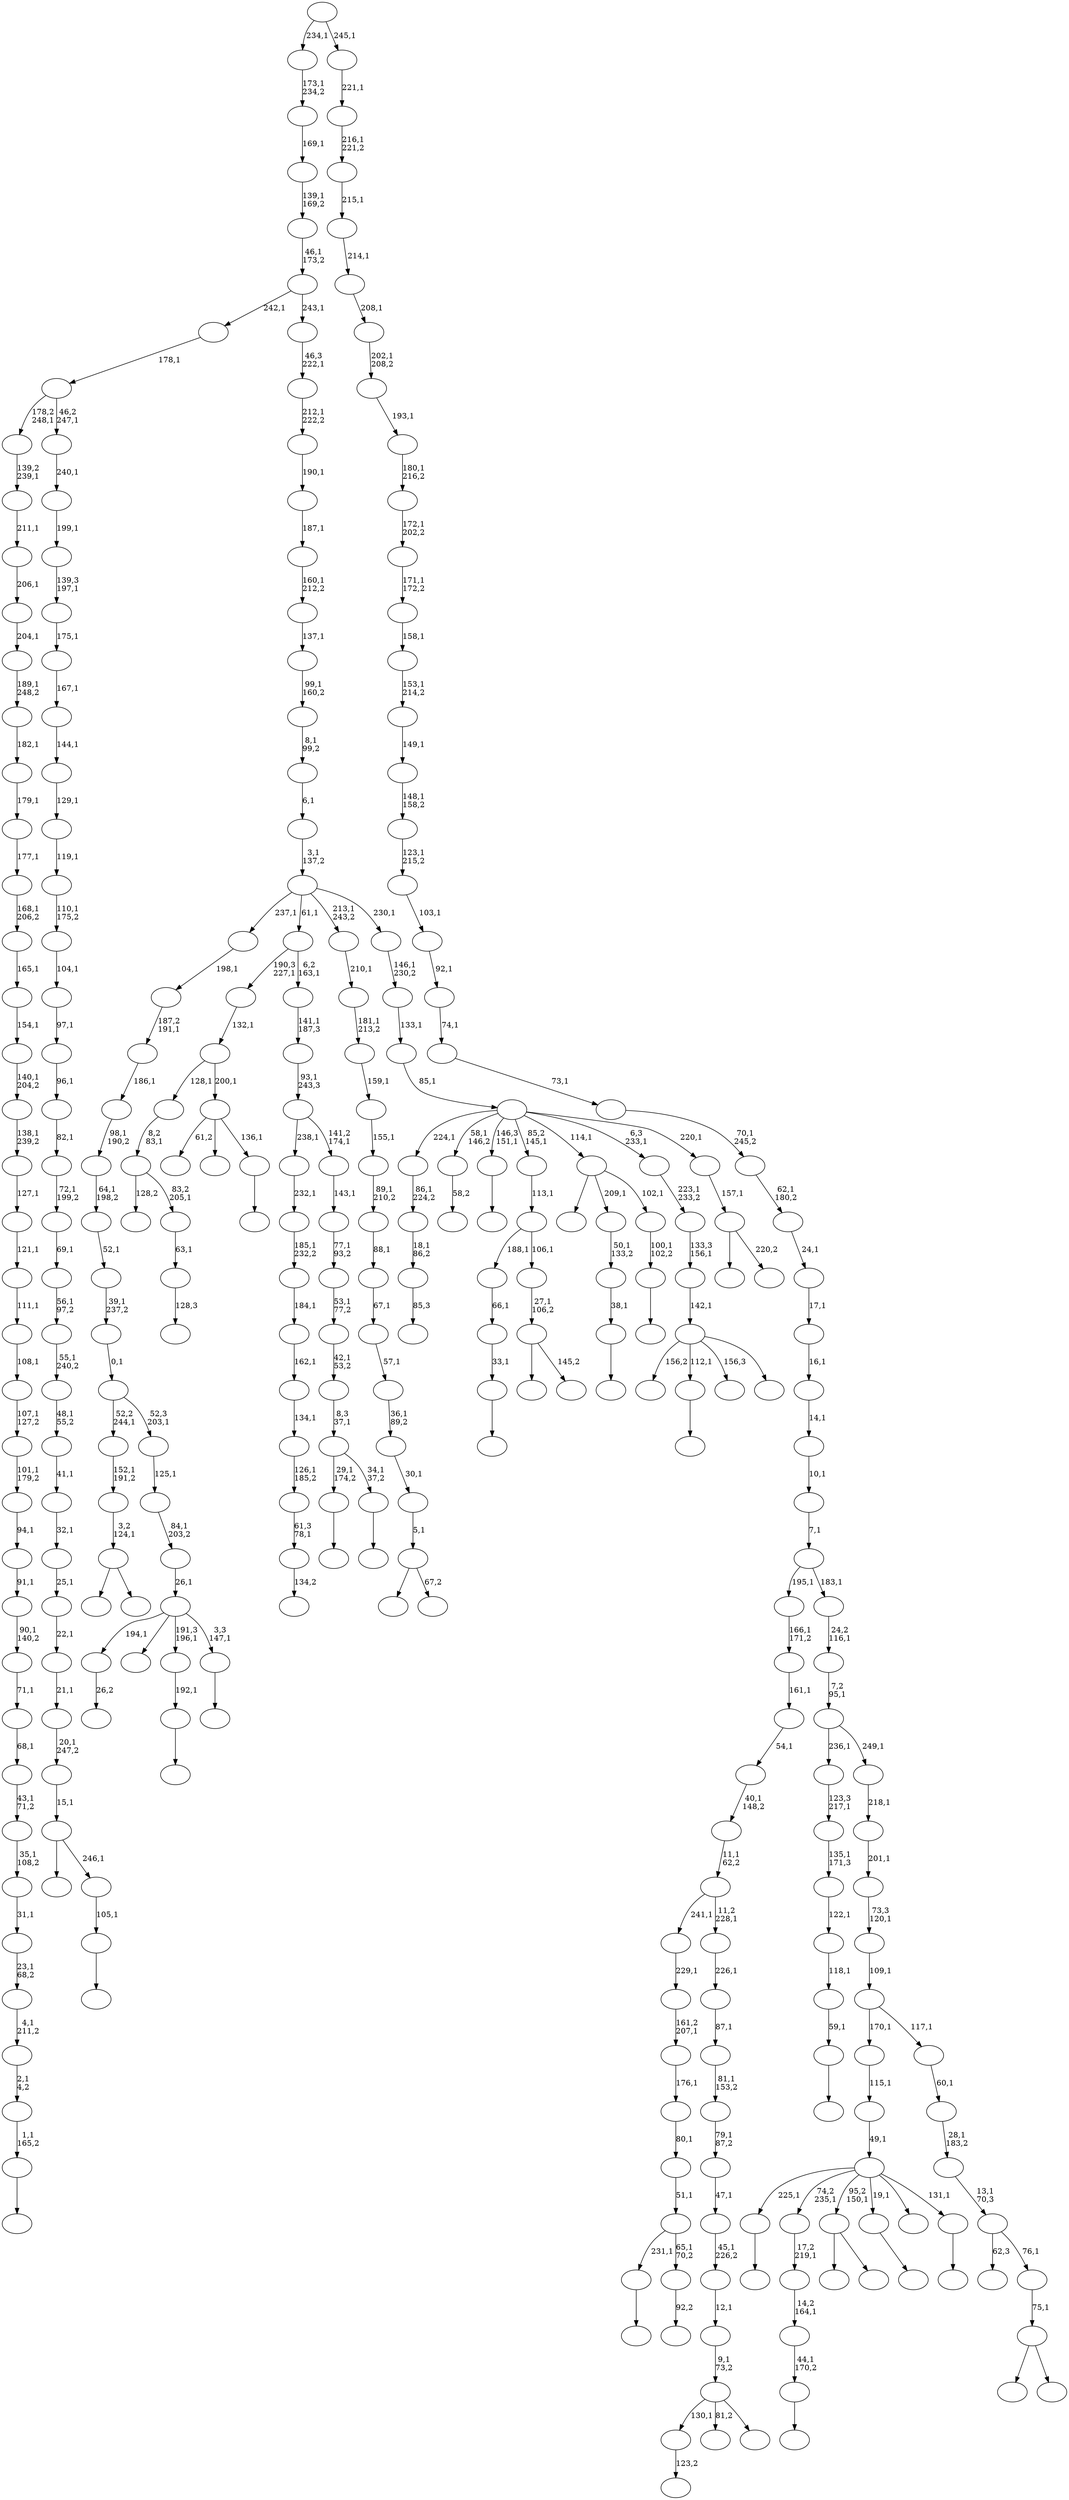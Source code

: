digraph T {
	300 [label=""]
	299 [label=""]
	298 [label=""]
	297 [label=""]
	296 [label=""]
	295 [label=""]
	294 [label=""]
	293 [label=""]
	292 [label=""]
	291 [label=""]
	290 [label=""]
	289 [label=""]
	288 [label=""]
	287 [label=""]
	286 [label=""]
	285 [label=""]
	284 [label=""]
	283 [label=""]
	282 [label=""]
	281 [label=""]
	280 [label=""]
	279 [label=""]
	278 [label=""]
	277 [label=""]
	276 [label=""]
	275 [label=""]
	274 [label=""]
	273 [label=""]
	272 [label=""]
	271 [label=""]
	270 [label=""]
	269 [label=""]
	268 [label=""]
	267 [label=""]
	266 [label=""]
	265 [label=""]
	264 [label=""]
	263 [label=""]
	262 [label=""]
	261 [label=""]
	260 [label=""]
	259 [label=""]
	258 [label=""]
	257 [label=""]
	256 [label=""]
	255 [label=""]
	254 [label=""]
	253 [label=""]
	252 [label=""]
	251 [label=""]
	250 [label=""]
	249 [label=""]
	248 [label=""]
	247 [label=""]
	246 [label=""]
	245 [label=""]
	244 [label=""]
	243 [label=""]
	242 [label=""]
	241 [label=""]
	240 [label=""]
	239 [label=""]
	238 [label=""]
	237 [label=""]
	236 [label=""]
	235 [label=""]
	234 [label=""]
	233 [label=""]
	232 [label=""]
	231 [label=""]
	230 [label=""]
	229 [label=""]
	228 [label=""]
	227 [label=""]
	226 [label=""]
	225 [label=""]
	224 [label=""]
	223 [label=""]
	222 [label=""]
	221 [label=""]
	220 [label=""]
	219 [label=""]
	218 [label=""]
	217 [label=""]
	216 [label=""]
	215 [label=""]
	214 [label=""]
	213 [label=""]
	212 [label=""]
	211 [label=""]
	210 [label=""]
	209 [label=""]
	208 [label=""]
	207 [label=""]
	206 [label=""]
	205 [label=""]
	204 [label=""]
	203 [label=""]
	202 [label=""]
	201 [label=""]
	200 [label=""]
	199 [label=""]
	198 [label=""]
	197 [label=""]
	196 [label=""]
	195 [label=""]
	194 [label=""]
	193 [label=""]
	192 [label=""]
	191 [label=""]
	190 [label=""]
	189 [label=""]
	188 [label=""]
	187 [label=""]
	186 [label=""]
	185 [label=""]
	184 [label=""]
	183 [label=""]
	182 [label=""]
	181 [label=""]
	180 [label=""]
	179 [label=""]
	178 [label=""]
	177 [label=""]
	176 [label=""]
	175 [label=""]
	174 [label=""]
	173 [label=""]
	172 [label=""]
	171 [label=""]
	170 [label=""]
	169 [label=""]
	168 [label=""]
	167 [label=""]
	166 [label=""]
	165 [label=""]
	164 [label=""]
	163 [label=""]
	162 [label=""]
	161 [label=""]
	160 [label=""]
	159 [label=""]
	158 [label=""]
	157 [label=""]
	156 [label=""]
	155 [label=""]
	154 [label=""]
	153 [label=""]
	152 [label=""]
	151 [label=""]
	150 [label=""]
	149 [label=""]
	148 [label=""]
	147 [label=""]
	146 [label=""]
	145 [label=""]
	144 [label=""]
	143 [label=""]
	142 [label=""]
	141 [label=""]
	140 [label=""]
	139 [label=""]
	138 [label=""]
	137 [label=""]
	136 [label=""]
	135 [label=""]
	134 [label=""]
	133 [label=""]
	132 [label=""]
	131 [label=""]
	130 [label=""]
	129 [label=""]
	128 [label=""]
	127 [label=""]
	126 [label=""]
	125 [label=""]
	124 [label=""]
	123 [label=""]
	122 [label=""]
	121 [label=""]
	120 [label=""]
	119 [label=""]
	118 [label=""]
	117 [label=""]
	116 [label=""]
	115 [label=""]
	114 [label=""]
	113 [label=""]
	112 [label=""]
	111 [label=""]
	110 [label=""]
	109 [label=""]
	108 [label=""]
	107 [label=""]
	106 [label=""]
	105 [label=""]
	104 [label=""]
	103 [label=""]
	102 [label=""]
	101 [label=""]
	100 [label=""]
	99 [label=""]
	98 [label=""]
	97 [label=""]
	96 [label=""]
	95 [label=""]
	94 [label=""]
	93 [label=""]
	92 [label=""]
	91 [label=""]
	90 [label=""]
	89 [label=""]
	88 [label=""]
	87 [label=""]
	86 [label=""]
	85 [label=""]
	84 [label=""]
	83 [label=""]
	82 [label=""]
	81 [label=""]
	80 [label=""]
	79 [label=""]
	78 [label=""]
	77 [label=""]
	76 [label=""]
	75 [label=""]
	74 [label=""]
	73 [label=""]
	72 [label=""]
	71 [label=""]
	70 [label=""]
	69 [label=""]
	68 [label=""]
	67 [label=""]
	66 [label=""]
	65 [label=""]
	64 [label=""]
	63 [label=""]
	62 [label=""]
	61 [label=""]
	60 [label=""]
	59 [label=""]
	58 [label=""]
	57 [label=""]
	56 [label=""]
	55 [label=""]
	54 [label=""]
	53 [label=""]
	52 [label=""]
	51 [label=""]
	50 [label=""]
	49 [label=""]
	48 [label=""]
	47 [label=""]
	46 [label=""]
	45 [label=""]
	44 [label=""]
	43 [label=""]
	42 [label=""]
	41 [label=""]
	40 [label=""]
	39 [label=""]
	38 [label=""]
	37 [label=""]
	36 [label=""]
	35 [label=""]
	34 [label=""]
	33 [label=""]
	32 [label=""]
	31 [label=""]
	30 [label=""]
	29 [label=""]
	28 [label=""]
	27 [label=""]
	26 [label=""]
	25 [label=""]
	24 [label=""]
	23 [label=""]
	22 [label=""]
	21 [label=""]
	20 [label=""]
	19 [label=""]
	18 [label=""]
	17 [label=""]
	16 [label=""]
	15 [label=""]
	14 [label=""]
	13 [label=""]
	12 [label=""]
	11 [label=""]
	10 [label=""]
	9 [label=""]
	8 [label=""]
	7 [label=""]
	6 [label=""]
	5 [label=""]
	4 [label=""]
	3 [label=""]
	2 [label=""]
	1 [label=""]
	0 [label=""]
	296 -> 297 [label="123,2"]
	294 -> 295 [label=""]
	292 -> 293 [label=""]
	291 -> 292 [label="1,1\n165,2"]
	290 -> 291 [label="2,1\n4,2"]
	289 -> 290 [label="4,1\n211,2"]
	288 -> 289 [label="23,1\n68,2"]
	287 -> 288 [label="31,1"]
	286 -> 287 [label="35,1\n108,2"]
	285 -> 286 [label="43,1\n71,2"]
	284 -> 285 [label="68,1"]
	283 -> 284 [label="71,1"]
	282 -> 283 [label="90,1\n140,2"]
	281 -> 282 [label="91,1"]
	280 -> 281 [label="94,1"]
	279 -> 280 [label="101,1\n179,2"]
	278 -> 279 [label="107,1\n127,2"]
	277 -> 278 [label="108,1"]
	276 -> 277 [label="111,1"]
	275 -> 276 [label="121,1"]
	274 -> 275 [label="127,1"]
	273 -> 274 [label="138,1\n239,2"]
	272 -> 273 [label="140,1\n204,2"]
	271 -> 272 [label="154,1"]
	270 -> 271 [label="165,1"]
	269 -> 270 [label="168,1\n206,2"]
	268 -> 269 [label="177,1"]
	267 -> 268 [label="179,1"]
	266 -> 267 [label="182,1"]
	265 -> 266 [label="189,1\n248,2"]
	264 -> 265 [label="204,1"]
	263 -> 264 [label="206,1"]
	262 -> 263 [label="211,1"]
	261 -> 262 [label="139,2\n239,1"]
	257 -> 258 [label=""]
	255 -> 256 [label="134,2"]
	254 -> 255 [label="61,3\n78,1"]
	253 -> 254 [label="126,1\n185,2"]
	252 -> 253 [label="134,1"]
	251 -> 252 [label="162,1"]
	250 -> 251 [label="184,1"]
	249 -> 250 [label="185,1\n232,2"]
	248 -> 249 [label="232,1"]
	245 -> 246 [label="85,3"]
	244 -> 245 [label="18,1\n86,2"]
	243 -> 244 [label="86,1\n224,2"]
	240 -> 241 [label="58,2"]
	237 -> 238 [label=""]
	236 -> 237 [label="33,1"]
	235 -> 236 [label="66,1"]
	233 -> 234 [label="26,2"]
	230 -> 231 [label="128,3"]
	229 -> 230 [label="63,1"]
	228 -> 299 [label="128,2"]
	228 -> 229 [label="83,2\n205,1"]
	227 -> 228 [label="8,2\n83,1"]
	223 -> 224 [label=""]
	222 -> 300 [label="61,2"]
	222 -> 239 [label=""]
	222 -> 223 [label="136,1"]
	221 -> 227 [label="128,1"]
	221 -> 222 [label="200,1"]
	220 -> 221 [label="132,1"]
	218 -> 219 [label="92,2"]
	217 -> 257 [label="231,1"]
	217 -> 218 [label="65,1\n70,2"]
	216 -> 217 [label="51,1"]
	215 -> 216 [label="80,1"]
	214 -> 215 [label="176,1"]
	213 -> 214 [label="161,2\n207,1"]
	212 -> 213 [label="229,1"]
	210 -> 211 [label=""]
	208 -> 209 [label=""]
	206 -> 207 [label=""]
	205 -> 206 [label="44,1\n170,2"]
	204 -> 205 [label="14,2\n164,1"]
	203 -> 204 [label="17,2\n219,1"]
	200 -> 201 [label=""]
	199 -> 200 [label="192,1"]
	197 -> 198 [label=""]
	196 -> 197 [label="59,1"]
	195 -> 196 [label="118,1"]
	194 -> 195 [label="122,1"]
	193 -> 194 [label="135,1\n171,3"]
	192 -> 193 [label="123,3\n217,1"]
	188 -> 189 [label=""]
	186 -> 225 [label=""]
	186 -> 187 [label=""]
	185 -> 186 [label="3,2\n124,1"]
	184 -> 185 [label="152,1\n191,2"]
	182 -> 183 [label=""]
	181 -> 182 [label="38,1"]
	180 -> 181 [label="50,1\n133,2"]
	178 -> 179 [label=""]
	177 -> 233 [label="194,1"]
	177 -> 232 [label=""]
	177 -> 199 [label="191,3\n196,1"]
	177 -> 178 [label="3,3\n147,1"]
	176 -> 177 [label="26,1"]
	175 -> 176 [label="84,1\n203,2"]
	174 -> 175 [label="125,1"]
	173 -> 184 [label="52,2\n244,1"]
	173 -> 174 [label="52,3\n203,1"]
	172 -> 173 [label="0,1"]
	171 -> 172 [label="39,1\n237,2"]
	170 -> 171 [label="52,1"]
	169 -> 170 [label="64,1\n198,2"]
	168 -> 169 [label="98,1\n190,2"]
	167 -> 168 [label="186,1"]
	166 -> 167 [label="187,2\n191,1"]
	165 -> 166 [label="198,1"]
	163 -> 226 [label=""]
	163 -> 164 [label="145,2"]
	162 -> 163 [label="27,1\n106,2"]
	161 -> 235 [label="188,1"]
	161 -> 162 [label="106,1"]
	160 -> 161 [label="113,1"]
	158 -> 296 [label="130,1"]
	158 -> 260 [label="81,2"]
	158 -> 159 [label=""]
	157 -> 158 [label="9,1\n73,2"]
	156 -> 157 [label="12,1"]
	155 -> 156 [label="45,1\n226,2"]
	154 -> 155 [label="47,1"]
	153 -> 154 [label="79,1\n87,2"]
	152 -> 153 [label="81,1\n153,2"]
	151 -> 152 [label="87,1"]
	150 -> 151 [label="226,1"]
	149 -> 212 [label="241,1"]
	149 -> 150 [label="11,2\n228,1"]
	148 -> 149 [label="11,1\n62,2"]
	147 -> 148 [label="40,1\n148,2"]
	146 -> 147 [label="54,1"]
	145 -> 146 [label="161,1"]
	144 -> 145 [label="166,1\n171,2"]
	142 -> 143 [label=""]
	141 -> 142 [label="105,1"]
	140 -> 191 [label=""]
	140 -> 141 [label="246,1"]
	139 -> 140 [label="15,1"]
	138 -> 139 [label="20,1\n247,2"]
	137 -> 138 [label="21,1"]
	136 -> 137 [label="22,1"]
	135 -> 136 [label="25,1"]
	134 -> 135 [label="32,1"]
	133 -> 134 [label="41,1"]
	132 -> 133 [label="48,1\n55,2"]
	131 -> 132 [label="55,1\n240,2"]
	130 -> 131 [label="56,1\n97,2"]
	129 -> 130 [label="69,1"]
	128 -> 129 [label="72,1\n199,2"]
	127 -> 128 [label="82,1"]
	126 -> 127 [label="96,1"]
	125 -> 126 [label="97,1"]
	124 -> 125 [label="104,1"]
	123 -> 124 [label="110,1\n175,2"]
	122 -> 123 [label="119,1"]
	121 -> 122 [label="129,1"]
	120 -> 121 [label="144,1"]
	119 -> 120 [label="167,1"]
	118 -> 119 [label="175,1"]
	117 -> 118 [label="139,3\n197,1"]
	116 -> 117 [label="199,1"]
	115 -> 116 [label="240,1"]
	114 -> 261 [label="178,2\n248,1"]
	114 -> 115 [label="46,2\n247,1"]
	113 -> 114 [label="178,1"]
	111 -> 112 [label=""]
	110 -> 188 [label="29,1\n174,2"]
	110 -> 111 [label="34,1\n37,2"]
	109 -> 110 [label="8,3\n37,1"]
	108 -> 109 [label="42,1\n53,2"]
	107 -> 108 [label="53,1\n77,2"]
	106 -> 107 [label="77,1\n93,2"]
	105 -> 106 [label="143,1"]
	104 -> 248 [label="238,1"]
	104 -> 105 [label="141,2\n174,1"]
	103 -> 104 [label="93,1\n243,3"]
	102 -> 103 [label="141,1\n187,3"]
	101 -> 220 [label="190,3\n227,1"]
	101 -> 102 [label="6,2\n163,1"]
	99 -> 202 [label=""]
	99 -> 100 [label=""]
	97 -> 98 [label=""]
	95 -> 96 [label=""]
	94 -> 95 [label="100,1\n102,2"]
	93 -> 247 [label=""]
	93 -> 180 [label="209,1"]
	93 -> 94 [label="102,1"]
	89 -> 190 [label=""]
	89 -> 90 [label="67,2"]
	88 -> 89 [label="5,1"]
	87 -> 88 [label="30,1"]
	86 -> 87 [label="36,1\n89,2"]
	85 -> 86 [label="57,1"]
	84 -> 85 [label="67,1"]
	83 -> 84 [label="88,1"]
	82 -> 83 [label="89,1\n210,2"]
	81 -> 82 [label="155,1"]
	80 -> 81 [label="159,1"]
	79 -> 80 [label="181,1\n213,2"]
	78 -> 79 [label="210,1"]
	75 -> 298 [label="156,2"]
	75 -> 208 [label="112,1"]
	75 -> 92 [label="156,3"]
	75 -> 76 [label=""]
	74 -> 75 [label="142,1"]
	73 -> 74 [label="133,3\n156,1"]
	72 -> 73 [label="223,1\n233,2"]
	70 -> 71 [label=""]
	69 -> 294 [label="225,1"]
	69 -> 203 [label="74,2\n235,1"]
	69 -> 99 [label="95,2\n150,1"]
	69 -> 97 [label="19,1"]
	69 -> 77 [label=""]
	69 -> 70 [label="131,1"]
	68 -> 69 [label="49,1"]
	67 -> 68 [label="115,1"]
	65 -> 242 [label=""]
	65 -> 66 [label="220,2"]
	64 -> 65 [label="157,1"]
	63 -> 243 [label="224,1"]
	63 -> 240 [label="58,1\n146,2"]
	63 -> 210 [label="146,3\n151,1"]
	63 -> 160 [label="85,2\n145,1"]
	63 -> 93 [label="114,1"]
	63 -> 72 [label="6,3\n233,1"]
	63 -> 64 [label="220,1"]
	62 -> 63 [label="85,1"]
	61 -> 62 [label="133,1"]
	60 -> 61 [label="146,1\n230,2"]
	59 -> 165 [label="237,1"]
	59 -> 101 [label="61,1"]
	59 -> 78 [label="213,1\n243,2"]
	59 -> 60 [label="230,1"]
	58 -> 59 [label="3,1\n137,2"]
	57 -> 58 [label="6,1"]
	56 -> 57 [label="8,1\n99,2"]
	55 -> 56 [label="99,1\n160,2"]
	54 -> 55 [label="137,1"]
	53 -> 54 [label="160,1\n212,2"]
	52 -> 53 [label="187,1"]
	51 -> 52 [label="190,1"]
	50 -> 51 [label="212,1\n222,2"]
	49 -> 50 [label="46,3\n222,1"]
	48 -> 113 [label="242,1"]
	48 -> 49 [label="243,1"]
	47 -> 48 [label="46,1\n173,2"]
	46 -> 47 [label="139,1\n169,2"]
	45 -> 46 [label="169,1"]
	44 -> 45 [label="173,1\n234,2"]
	42 -> 259 [label=""]
	42 -> 43 [label=""]
	41 -> 42 [label="75,1"]
	40 -> 91 [label="62,3"]
	40 -> 41 [label="76,1"]
	39 -> 40 [label="13,1\n70,3"]
	38 -> 39 [label="28,1\n183,2"]
	37 -> 38 [label="60,1"]
	36 -> 67 [label="170,1"]
	36 -> 37 [label="117,1"]
	35 -> 36 [label="109,1"]
	34 -> 35 [label="73,3\n120,1"]
	33 -> 34 [label="201,1"]
	32 -> 33 [label="218,1"]
	31 -> 192 [label="236,1"]
	31 -> 32 [label="249,1"]
	30 -> 31 [label="7,2\n95,1"]
	29 -> 30 [label="24,2\n116,1"]
	28 -> 144 [label="195,1"]
	28 -> 29 [label="183,1"]
	27 -> 28 [label="7,1"]
	26 -> 27 [label="10,1"]
	25 -> 26 [label="14,1"]
	24 -> 25 [label="16,1"]
	23 -> 24 [label="17,1"]
	22 -> 23 [label="24,1"]
	21 -> 22 [label="62,1\n180,2"]
	20 -> 21 [label="70,1\n245,2"]
	19 -> 20 [label="73,1"]
	18 -> 19 [label="74,1"]
	17 -> 18 [label="92,1"]
	16 -> 17 [label="103,1"]
	15 -> 16 [label="123,1\n215,2"]
	14 -> 15 [label="148,1\n158,2"]
	13 -> 14 [label="149,1"]
	12 -> 13 [label="153,1\n214,2"]
	11 -> 12 [label="158,1"]
	10 -> 11 [label="171,1\n172,2"]
	9 -> 10 [label="172,1\n202,2"]
	8 -> 9 [label="180,1\n216,2"]
	7 -> 8 [label="193,1"]
	6 -> 7 [label="202,1\n208,2"]
	5 -> 6 [label="208,1"]
	4 -> 5 [label="214,1"]
	3 -> 4 [label="215,1"]
	2 -> 3 [label="216,1\n221,2"]
	1 -> 2 [label="221,1"]
	0 -> 44 [label="234,1"]
	0 -> 1 [label="245,1"]
}
